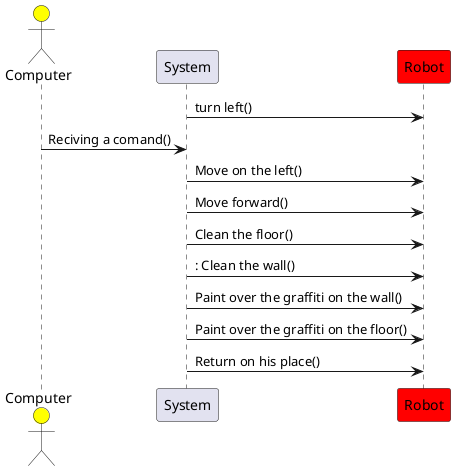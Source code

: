@startuml
actor Computer #Yellow
participant System
participant Robot #red
System -> Robot: turn left()
Computer -> System: Reciving a comand()
System -> Robot: Move on the left()
System -> Robot: Move forward()
System -> Robot: Clean the floor()
System -> Robot:: Clean the wall()
System -> Robot: Paint over the graffiti on the wall()
System -> Robot: Paint over the graffiti on the floor()
System -> Robot: Return on his place()
@enduml
